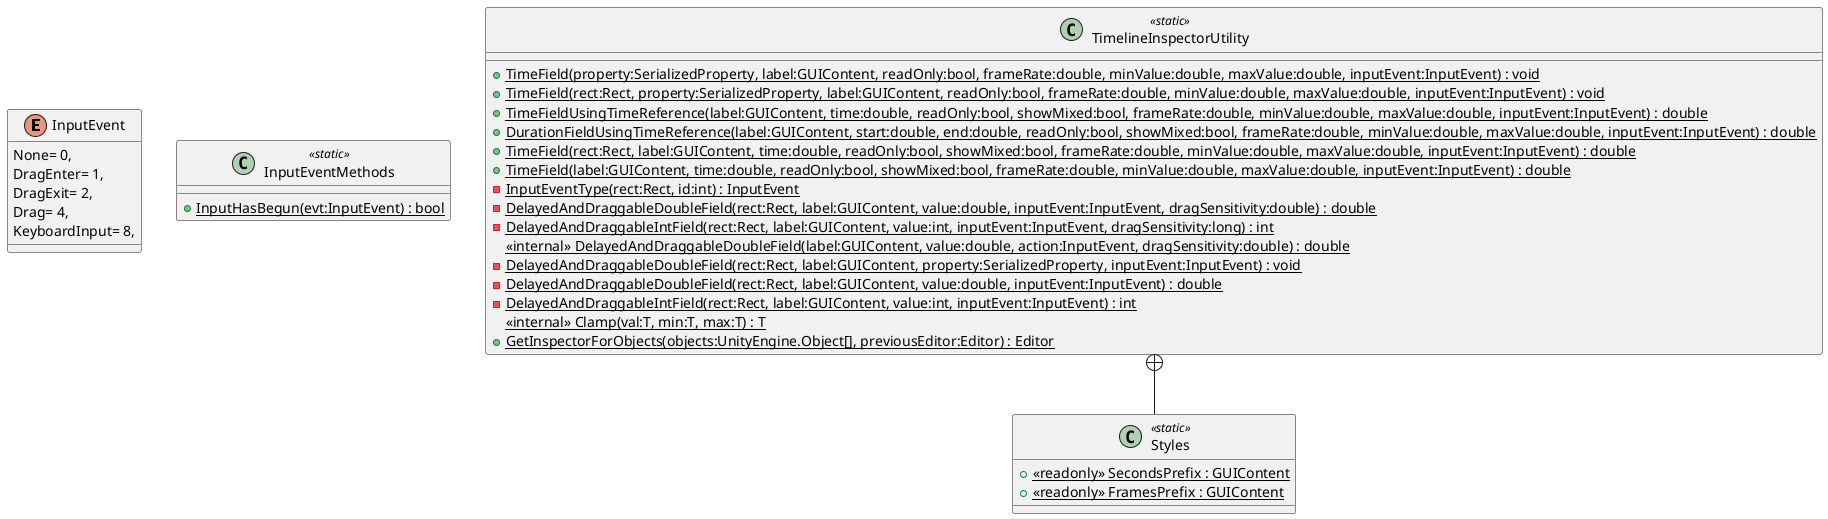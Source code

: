 @startuml
enum InputEvent {
    None= 0,
    DragEnter= 1,
    DragExit= 2,
    Drag= 4,
    KeyboardInput= 8,
}
class InputEventMethods <<static>> {
    + {static} InputHasBegun(evt:InputEvent) : bool
}
class TimelineInspectorUtility <<static>> {
    + {static} TimeField(property:SerializedProperty, label:GUIContent, readOnly:bool, frameRate:double, minValue:double, maxValue:double, inputEvent:InputEvent) : void
    + {static} TimeField(rect:Rect, property:SerializedProperty, label:GUIContent, readOnly:bool, frameRate:double, minValue:double, maxValue:double, inputEvent:InputEvent) : void
    + {static} TimeFieldUsingTimeReference(label:GUIContent, time:double, readOnly:bool, showMixed:bool, frameRate:double, minValue:double, maxValue:double, inputEvent:InputEvent) : double
    + {static} DurationFieldUsingTimeReference(label:GUIContent, start:double, end:double, readOnly:bool, showMixed:bool, frameRate:double, minValue:double, maxValue:double, inputEvent:InputEvent) : double
    + {static} TimeField(rect:Rect, label:GUIContent, time:double, readOnly:bool, showMixed:bool, frameRate:double, minValue:double, maxValue:double, inputEvent:InputEvent) : double
    + {static} TimeField(label:GUIContent, time:double, readOnly:bool, showMixed:bool, frameRate:double, minValue:double, maxValue:double, inputEvent:InputEvent) : double
    {static} - InputEventType(rect:Rect, id:int) : InputEvent
    {static} - DelayedAndDraggableDoubleField(rect:Rect, label:GUIContent, value:double, inputEvent:InputEvent, dragSensitivity:double) : double
    {static} - DelayedAndDraggableIntField(rect:Rect, label:GUIContent, value:int, inputEvent:InputEvent, dragSensitivity:long) : int
    <<internal>> {static} DelayedAndDraggableDoubleField(label:GUIContent, value:double, action:InputEvent, dragSensitivity:double) : double
    {static} - DelayedAndDraggableDoubleField(rect:Rect, label:GUIContent, property:SerializedProperty, inputEvent:InputEvent) : void
    {static} - DelayedAndDraggableDoubleField(rect:Rect, label:GUIContent, value:double, inputEvent:InputEvent) : double
    {static} - DelayedAndDraggableIntField(rect:Rect, label:GUIContent, value:int, inputEvent:InputEvent) : int
    <<internal>> {static} Clamp(val:T, min:T, max:T) : T
    + {static} GetInspectorForObjects(objects:UnityEngine.Object[], previousEditor:Editor) : Editor
}
class Styles <<static>> {
    + {static} <<readonly>> SecondsPrefix : GUIContent
    + {static} <<readonly>> FramesPrefix : GUIContent
}
TimelineInspectorUtility +-- Styles
@enduml
